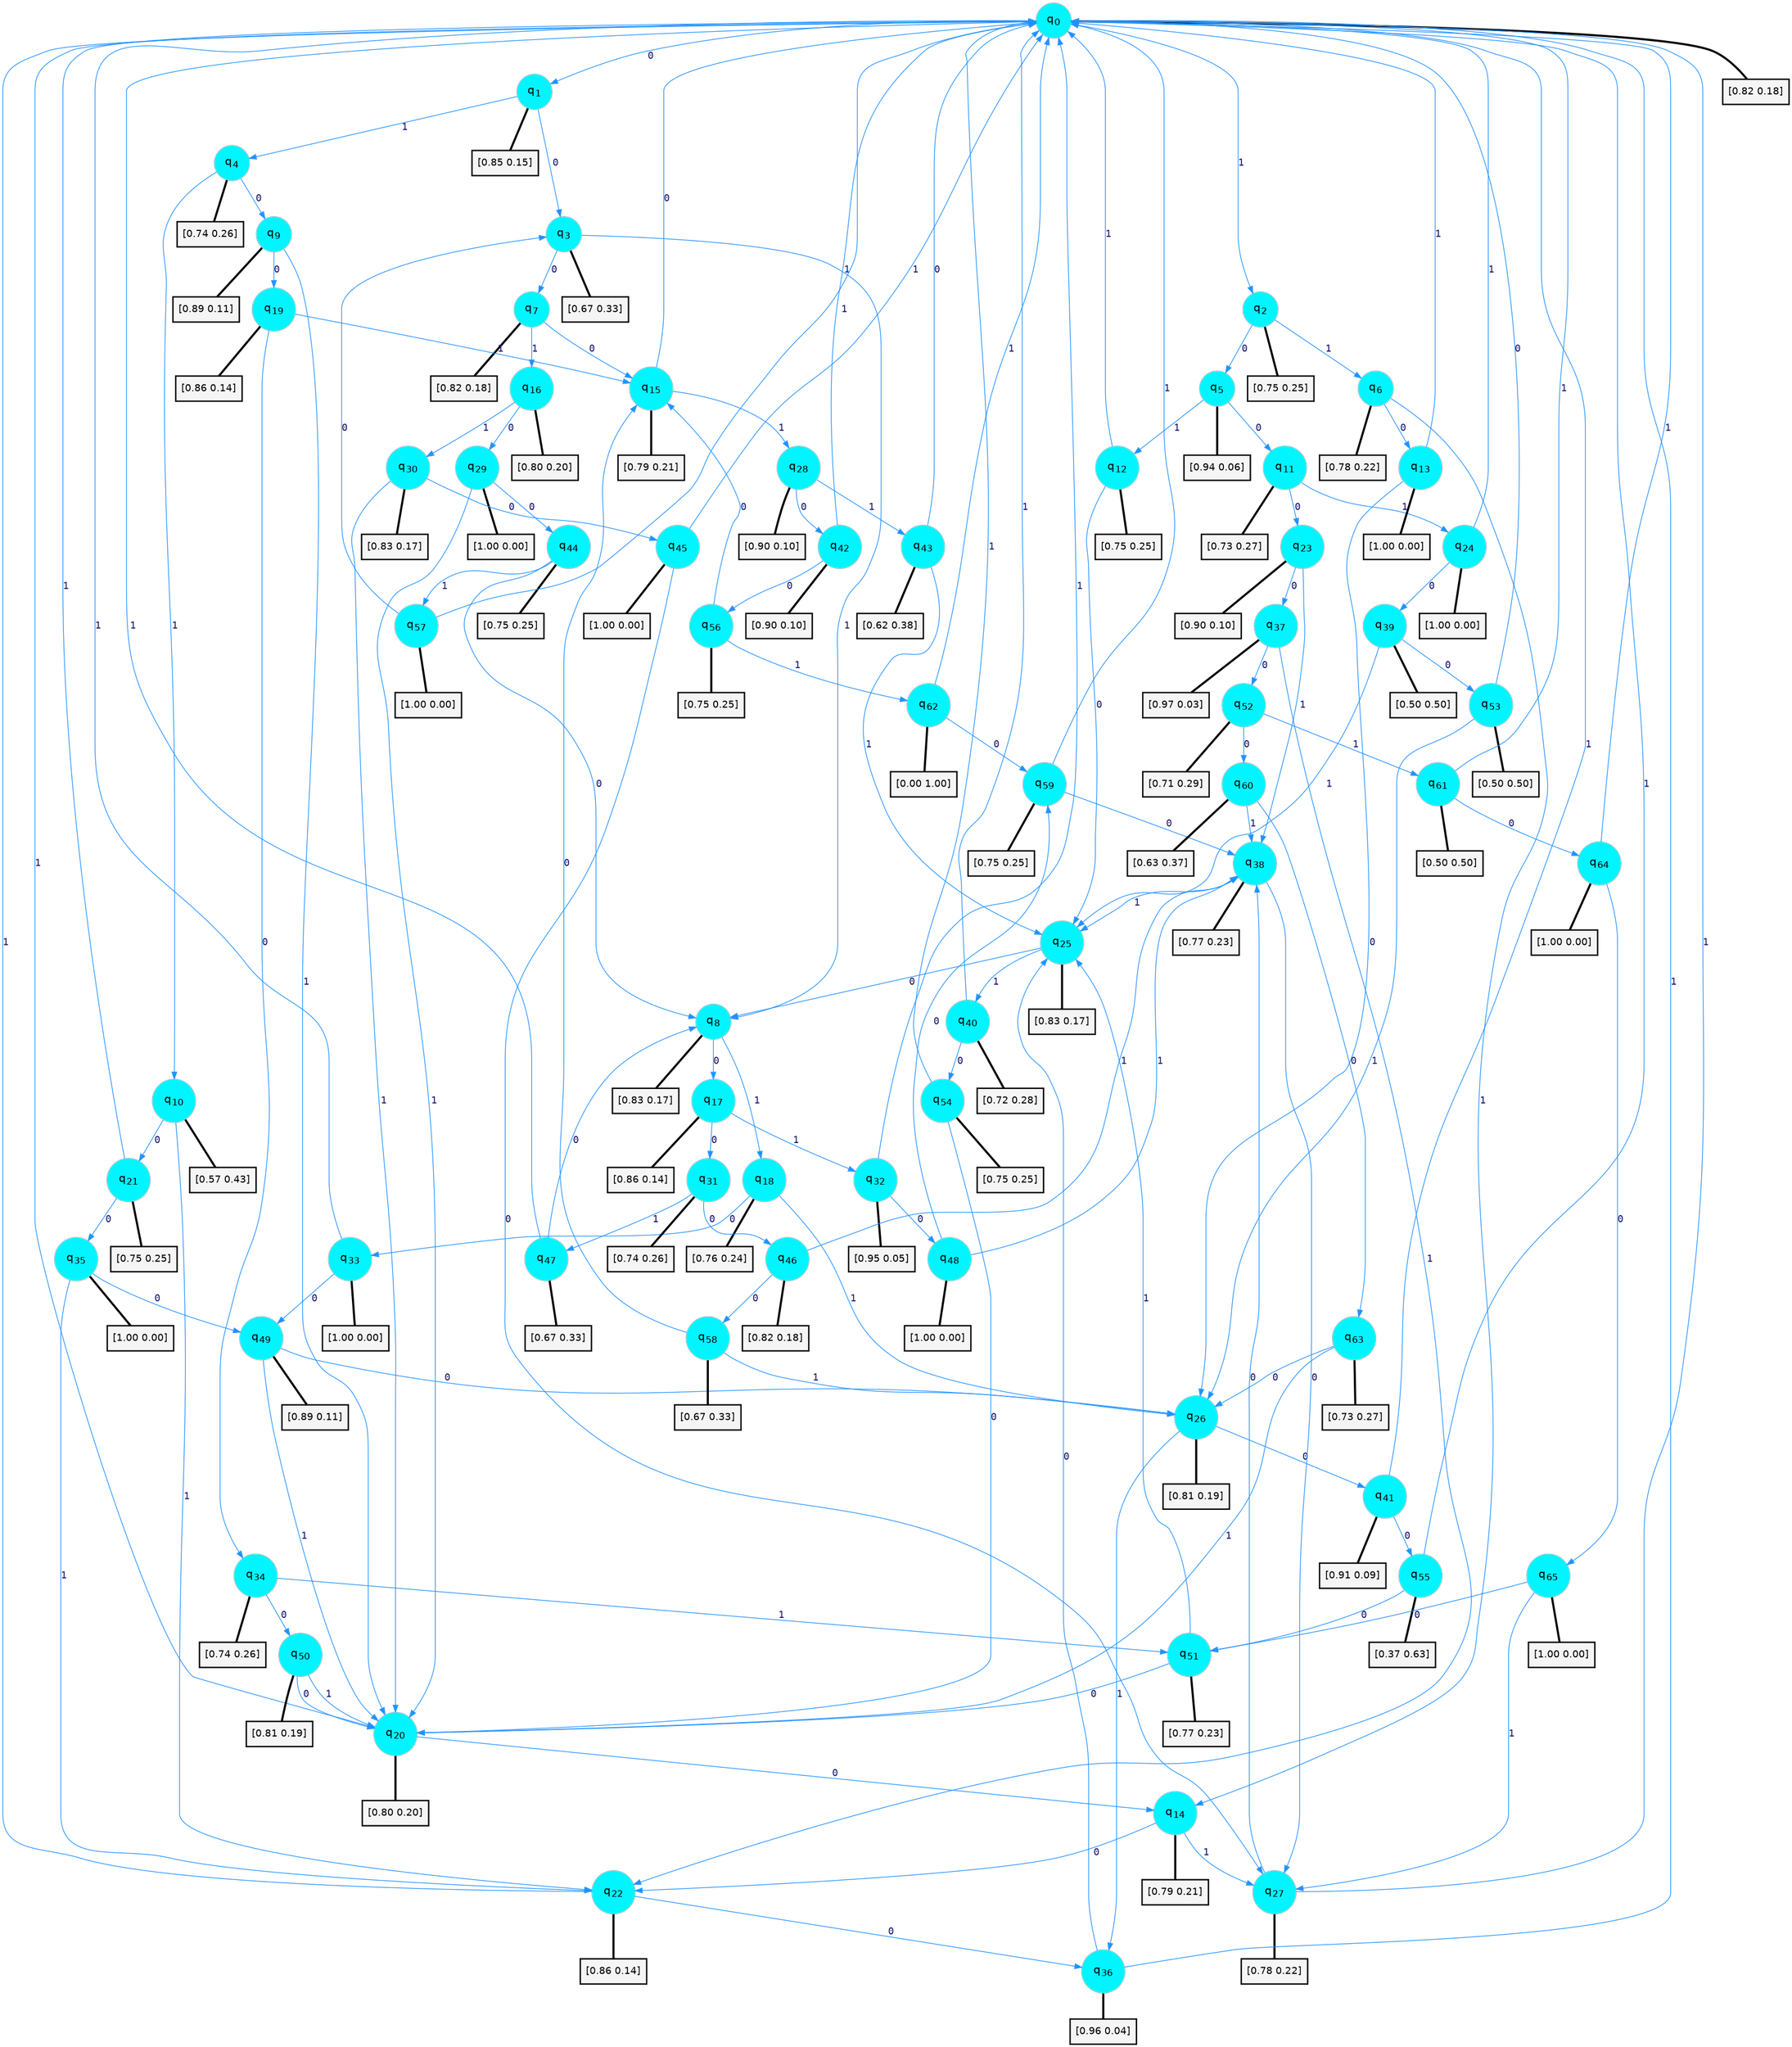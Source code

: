 digraph G {
graph [
bgcolor=transparent, dpi=300, rankdir=TD, size="40,25"];
node [
color=gray, fillcolor=turquoise1, fontcolor=black, fontname=Helvetica, fontsize=16, fontweight=bold, shape=circle, style=filled];
edge [
arrowsize=1, color=dodgerblue1, fontcolor=midnightblue, fontname=courier, fontweight=bold, penwidth=1, style=solid, weight=20];
0[label=<q<SUB>0</SUB>>];
1[label=<q<SUB>1</SUB>>];
2[label=<q<SUB>2</SUB>>];
3[label=<q<SUB>3</SUB>>];
4[label=<q<SUB>4</SUB>>];
5[label=<q<SUB>5</SUB>>];
6[label=<q<SUB>6</SUB>>];
7[label=<q<SUB>7</SUB>>];
8[label=<q<SUB>8</SUB>>];
9[label=<q<SUB>9</SUB>>];
10[label=<q<SUB>10</SUB>>];
11[label=<q<SUB>11</SUB>>];
12[label=<q<SUB>12</SUB>>];
13[label=<q<SUB>13</SUB>>];
14[label=<q<SUB>14</SUB>>];
15[label=<q<SUB>15</SUB>>];
16[label=<q<SUB>16</SUB>>];
17[label=<q<SUB>17</SUB>>];
18[label=<q<SUB>18</SUB>>];
19[label=<q<SUB>19</SUB>>];
20[label=<q<SUB>20</SUB>>];
21[label=<q<SUB>21</SUB>>];
22[label=<q<SUB>22</SUB>>];
23[label=<q<SUB>23</SUB>>];
24[label=<q<SUB>24</SUB>>];
25[label=<q<SUB>25</SUB>>];
26[label=<q<SUB>26</SUB>>];
27[label=<q<SUB>27</SUB>>];
28[label=<q<SUB>28</SUB>>];
29[label=<q<SUB>29</SUB>>];
30[label=<q<SUB>30</SUB>>];
31[label=<q<SUB>31</SUB>>];
32[label=<q<SUB>32</SUB>>];
33[label=<q<SUB>33</SUB>>];
34[label=<q<SUB>34</SUB>>];
35[label=<q<SUB>35</SUB>>];
36[label=<q<SUB>36</SUB>>];
37[label=<q<SUB>37</SUB>>];
38[label=<q<SUB>38</SUB>>];
39[label=<q<SUB>39</SUB>>];
40[label=<q<SUB>40</SUB>>];
41[label=<q<SUB>41</SUB>>];
42[label=<q<SUB>42</SUB>>];
43[label=<q<SUB>43</SUB>>];
44[label=<q<SUB>44</SUB>>];
45[label=<q<SUB>45</SUB>>];
46[label=<q<SUB>46</SUB>>];
47[label=<q<SUB>47</SUB>>];
48[label=<q<SUB>48</SUB>>];
49[label=<q<SUB>49</SUB>>];
50[label=<q<SUB>50</SUB>>];
51[label=<q<SUB>51</SUB>>];
52[label=<q<SUB>52</SUB>>];
53[label=<q<SUB>53</SUB>>];
54[label=<q<SUB>54</SUB>>];
55[label=<q<SUB>55</SUB>>];
56[label=<q<SUB>56</SUB>>];
57[label=<q<SUB>57</SUB>>];
58[label=<q<SUB>58</SUB>>];
59[label=<q<SUB>59</SUB>>];
60[label=<q<SUB>60</SUB>>];
61[label=<q<SUB>61</SUB>>];
62[label=<q<SUB>62</SUB>>];
63[label=<q<SUB>63</SUB>>];
64[label=<q<SUB>64</SUB>>];
65[label=<q<SUB>65</SUB>>];
66[label="[0.82 0.18]", shape=box,fontcolor=black, fontname=Helvetica, fontsize=14, penwidth=2, fillcolor=whitesmoke,color=black];
67[label="[0.85 0.15]", shape=box,fontcolor=black, fontname=Helvetica, fontsize=14, penwidth=2, fillcolor=whitesmoke,color=black];
68[label="[0.75 0.25]", shape=box,fontcolor=black, fontname=Helvetica, fontsize=14, penwidth=2, fillcolor=whitesmoke,color=black];
69[label="[0.67 0.33]", shape=box,fontcolor=black, fontname=Helvetica, fontsize=14, penwidth=2, fillcolor=whitesmoke,color=black];
70[label="[0.74 0.26]", shape=box,fontcolor=black, fontname=Helvetica, fontsize=14, penwidth=2, fillcolor=whitesmoke,color=black];
71[label="[0.94 0.06]", shape=box,fontcolor=black, fontname=Helvetica, fontsize=14, penwidth=2, fillcolor=whitesmoke,color=black];
72[label="[0.78 0.22]", shape=box,fontcolor=black, fontname=Helvetica, fontsize=14, penwidth=2, fillcolor=whitesmoke,color=black];
73[label="[0.82 0.18]", shape=box,fontcolor=black, fontname=Helvetica, fontsize=14, penwidth=2, fillcolor=whitesmoke,color=black];
74[label="[0.83 0.17]", shape=box,fontcolor=black, fontname=Helvetica, fontsize=14, penwidth=2, fillcolor=whitesmoke,color=black];
75[label="[0.89 0.11]", shape=box,fontcolor=black, fontname=Helvetica, fontsize=14, penwidth=2, fillcolor=whitesmoke,color=black];
76[label="[0.57 0.43]", shape=box,fontcolor=black, fontname=Helvetica, fontsize=14, penwidth=2, fillcolor=whitesmoke,color=black];
77[label="[0.73 0.27]", shape=box,fontcolor=black, fontname=Helvetica, fontsize=14, penwidth=2, fillcolor=whitesmoke,color=black];
78[label="[0.75 0.25]", shape=box,fontcolor=black, fontname=Helvetica, fontsize=14, penwidth=2, fillcolor=whitesmoke,color=black];
79[label="[1.00 0.00]", shape=box,fontcolor=black, fontname=Helvetica, fontsize=14, penwidth=2, fillcolor=whitesmoke,color=black];
80[label="[0.79 0.21]", shape=box,fontcolor=black, fontname=Helvetica, fontsize=14, penwidth=2, fillcolor=whitesmoke,color=black];
81[label="[0.79 0.21]", shape=box,fontcolor=black, fontname=Helvetica, fontsize=14, penwidth=2, fillcolor=whitesmoke,color=black];
82[label="[0.80 0.20]", shape=box,fontcolor=black, fontname=Helvetica, fontsize=14, penwidth=2, fillcolor=whitesmoke,color=black];
83[label="[0.86 0.14]", shape=box,fontcolor=black, fontname=Helvetica, fontsize=14, penwidth=2, fillcolor=whitesmoke,color=black];
84[label="[0.76 0.24]", shape=box,fontcolor=black, fontname=Helvetica, fontsize=14, penwidth=2, fillcolor=whitesmoke,color=black];
85[label="[0.86 0.14]", shape=box,fontcolor=black, fontname=Helvetica, fontsize=14, penwidth=2, fillcolor=whitesmoke,color=black];
86[label="[0.80 0.20]", shape=box,fontcolor=black, fontname=Helvetica, fontsize=14, penwidth=2, fillcolor=whitesmoke,color=black];
87[label="[0.75 0.25]", shape=box,fontcolor=black, fontname=Helvetica, fontsize=14, penwidth=2, fillcolor=whitesmoke,color=black];
88[label="[0.86 0.14]", shape=box,fontcolor=black, fontname=Helvetica, fontsize=14, penwidth=2, fillcolor=whitesmoke,color=black];
89[label="[0.90 0.10]", shape=box,fontcolor=black, fontname=Helvetica, fontsize=14, penwidth=2, fillcolor=whitesmoke,color=black];
90[label="[1.00 0.00]", shape=box,fontcolor=black, fontname=Helvetica, fontsize=14, penwidth=2, fillcolor=whitesmoke,color=black];
91[label="[0.83 0.17]", shape=box,fontcolor=black, fontname=Helvetica, fontsize=14, penwidth=2, fillcolor=whitesmoke,color=black];
92[label="[0.81 0.19]", shape=box,fontcolor=black, fontname=Helvetica, fontsize=14, penwidth=2, fillcolor=whitesmoke,color=black];
93[label="[0.78 0.22]", shape=box,fontcolor=black, fontname=Helvetica, fontsize=14, penwidth=2, fillcolor=whitesmoke,color=black];
94[label="[0.90 0.10]", shape=box,fontcolor=black, fontname=Helvetica, fontsize=14, penwidth=2, fillcolor=whitesmoke,color=black];
95[label="[1.00 0.00]", shape=box,fontcolor=black, fontname=Helvetica, fontsize=14, penwidth=2, fillcolor=whitesmoke,color=black];
96[label="[0.83 0.17]", shape=box,fontcolor=black, fontname=Helvetica, fontsize=14, penwidth=2, fillcolor=whitesmoke,color=black];
97[label="[0.74 0.26]", shape=box,fontcolor=black, fontname=Helvetica, fontsize=14, penwidth=2, fillcolor=whitesmoke,color=black];
98[label="[0.95 0.05]", shape=box,fontcolor=black, fontname=Helvetica, fontsize=14, penwidth=2, fillcolor=whitesmoke,color=black];
99[label="[1.00 0.00]", shape=box,fontcolor=black, fontname=Helvetica, fontsize=14, penwidth=2, fillcolor=whitesmoke,color=black];
100[label="[0.74 0.26]", shape=box,fontcolor=black, fontname=Helvetica, fontsize=14, penwidth=2, fillcolor=whitesmoke,color=black];
101[label="[1.00 0.00]", shape=box,fontcolor=black, fontname=Helvetica, fontsize=14, penwidth=2, fillcolor=whitesmoke,color=black];
102[label="[0.96 0.04]", shape=box,fontcolor=black, fontname=Helvetica, fontsize=14, penwidth=2, fillcolor=whitesmoke,color=black];
103[label="[0.97 0.03]", shape=box,fontcolor=black, fontname=Helvetica, fontsize=14, penwidth=2, fillcolor=whitesmoke,color=black];
104[label="[0.77 0.23]", shape=box,fontcolor=black, fontname=Helvetica, fontsize=14, penwidth=2, fillcolor=whitesmoke,color=black];
105[label="[0.50 0.50]", shape=box,fontcolor=black, fontname=Helvetica, fontsize=14, penwidth=2, fillcolor=whitesmoke,color=black];
106[label="[0.72 0.28]", shape=box,fontcolor=black, fontname=Helvetica, fontsize=14, penwidth=2, fillcolor=whitesmoke,color=black];
107[label="[0.91 0.09]", shape=box,fontcolor=black, fontname=Helvetica, fontsize=14, penwidth=2, fillcolor=whitesmoke,color=black];
108[label="[0.90 0.10]", shape=box,fontcolor=black, fontname=Helvetica, fontsize=14, penwidth=2, fillcolor=whitesmoke,color=black];
109[label="[0.62 0.38]", shape=box,fontcolor=black, fontname=Helvetica, fontsize=14, penwidth=2, fillcolor=whitesmoke,color=black];
110[label="[0.75 0.25]", shape=box,fontcolor=black, fontname=Helvetica, fontsize=14, penwidth=2, fillcolor=whitesmoke,color=black];
111[label="[1.00 0.00]", shape=box,fontcolor=black, fontname=Helvetica, fontsize=14, penwidth=2, fillcolor=whitesmoke,color=black];
112[label="[0.82 0.18]", shape=box,fontcolor=black, fontname=Helvetica, fontsize=14, penwidth=2, fillcolor=whitesmoke,color=black];
113[label="[0.67 0.33]", shape=box,fontcolor=black, fontname=Helvetica, fontsize=14, penwidth=2, fillcolor=whitesmoke,color=black];
114[label="[1.00 0.00]", shape=box,fontcolor=black, fontname=Helvetica, fontsize=14, penwidth=2, fillcolor=whitesmoke,color=black];
115[label="[0.89 0.11]", shape=box,fontcolor=black, fontname=Helvetica, fontsize=14, penwidth=2, fillcolor=whitesmoke,color=black];
116[label="[0.81 0.19]", shape=box,fontcolor=black, fontname=Helvetica, fontsize=14, penwidth=2, fillcolor=whitesmoke,color=black];
117[label="[0.77 0.23]", shape=box,fontcolor=black, fontname=Helvetica, fontsize=14, penwidth=2, fillcolor=whitesmoke,color=black];
118[label="[0.71 0.29]", shape=box,fontcolor=black, fontname=Helvetica, fontsize=14, penwidth=2, fillcolor=whitesmoke,color=black];
119[label="[0.50 0.50]", shape=box,fontcolor=black, fontname=Helvetica, fontsize=14, penwidth=2, fillcolor=whitesmoke,color=black];
120[label="[0.75 0.25]", shape=box,fontcolor=black, fontname=Helvetica, fontsize=14, penwidth=2, fillcolor=whitesmoke,color=black];
121[label="[0.37 0.63]", shape=box,fontcolor=black, fontname=Helvetica, fontsize=14, penwidth=2, fillcolor=whitesmoke,color=black];
122[label="[0.75 0.25]", shape=box,fontcolor=black, fontname=Helvetica, fontsize=14, penwidth=2, fillcolor=whitesmoke,color=black];
123[label="[1.00 0.00]", shape=box,fontcolor=black, fontname=Helvetica, fontsize=14, penwidth=2, fillcolor=whitesmoke,color=black];
124[label="[0.67 0.33]", shape=box,fontcolor=black, fontname=Helvetica, fontsize=14, penwidth=2, fillcolor=whitesmoke,color=black];
125[label="[0.75 0.25]", shape=box,fontcolor=black, fontname=Helvetica, fontsize=14, penwidth=2, fillcolor=whitesmoke,color=black];
126[label="[0.63 0.37]", shape=box,fontcolor=black, fontname=Helvetica, fontsize=14, penwidth=2, fillcolor=whitesmoke,color=black];
127[label="[0.50 0.50]", shape=box,fontcolor=black, fontname=Helvetica, fontsize=14, penwidth=2, fillcolor=whitesmoke,color=black];
128[label="[0.00 1.00]", shape=box,fontcolor=black, fontname=Helvetica, fontsize=14, penwidth=2, fillcolor=whitesmoke,color=black];
129[label="[0.73 0.27]", shape=box,fontcolor=black, fontname=Helvetica, fontsize=14, penwidth=2, fillcolor=whitesmoke,color=black];
130[label="[1.00 0.00]", shape=box,fontcolor=black, fontname=Helvetica, fontsize=14, penwidth=2, fillcolor=whitesmoke,color=black];
131[label="[1.00 0.00]", shape=box,fontcolor=black, fontname=Helvetica, fontsize=14, penwidth=2, fillcolor=whitesmoke,color=black];
0->1 [label=0];
0->2 [label=1];
0->66 [arrowhead=none, penwidth=3,color=black];
1->3 [label=0];
1->4 [label=1];
1->67 [arrowhead=none, penwidth=3,color=black];
2->5 [label=0];
2->6 [label=1];
2->68 [arrowhead=none, penwidth=3,color=black];
3->7 [label=0];
3->8 [label=1];
3->69 [arrowhead=none, penwidth=3,color=black];
4->9 [label=0];
4->10 [label=1];
4->70 [arrowhead=none, penwidth=3,color=black];
5->11 [label=0];
5->12 [label=1];
5->71 [arrowhead=none, penwidth=3,color=black];
6->13 [label=0];
6->14 [label=1];
6->72 [arrowhead=none, penwidth=3,color=black];
7->15 [label=0];
7->16 [label=1];
7->73 [arrowhead=none, penwidth=3,color=black];
8->17 [label=0];
8->18 [label=1];
8->74 [arrowhead=none, penwidth=3,color=black];
9->19 [label=0];
9->20 [label=1];
9->75 [arrowhead=none, penwidth=3,color=black];
10->21 [label=0];
10->22 [label=1];
10->76 [arrowhead=none, penwidth=3,color=black];
11->23 [label=0];
11->24 [label=1];
11->77 [arrowhead=none, penwidth=3,color=black];
12->25 [label=0];
12->0 [label=1];
12->78 [arrowhead=none, penwidth=3,color=black];
13->26 [label=0];
13->0 [label=1];
13->79 [arrowhead=none, penwidth=3,color=black];
14->22 [label=0];
14->27 [label=1];
14->80 [arrowhead=none, penwidth=3,color=black];
15->0 [label=0];
15->28 [label=1];
15->81 [arrowhead=none, penwidth=3,color=black];
16->29 [label=0];
16->30 [label=1];
16->82 [arrowhead=none, penwidth=3,color=black];
17->31 [label=0];
17->32 [label=1];
17->83 [arrowhead=none, penwidth=3,color=black];
18->33 [label=0];
18->26 [label=1];
18->84 [arrowhead=none, penwidth=3,color=black];
19->34 [label=0];
19->15 [label=1];
19->85 [arrowhead=none, penwidth=3,color=black];
20->14 [label=0];
20->0 [label=1];
20->86 [arrowhead=none, penwidth=3,color=black];
21->35 [label=0];
21->0 [label=1];
21->87 [arrowhead=none, penwidth=3,color=black];
22->36 [label=0];
22->0 [label=1];
22->88 [arrowhead=none, penwidth=3,color=black];
23->37 [label=0];
23->38 [label=1];
23->89 [arrowhead=none, penwidth=3,color=black];
24->39 [label=0];
24->0 [label=1];
24->90 [arrowhead=none, penwidth=3,color=black];
25->8 [label=0];
25->40 [label=1];
25->91 [arrowhead=none, penwidth=3,color=black];
26->41 [label=0];
26->36 [label=1];
26->92 [arrowhead=none, penwidth=3,color=black];
27->38 [label=0];
27->0 [label=1];
27->93 [arrowhead=none, penwidth=3,color=black];
28->42 [label=0];
28->43 [label=1];
28->94 [arrowhead=none, penwidth=3,color=black];
29->44 [label=0];
29->20 [label=1];
29->95 [arrowhead=none, penwidth=3,color=black];
30->45 [label=0];
30->20 [label=1];
30->96 [arrowhead=none, penwidth=3,color=black];
31->46 [label=0];
31->47 [label=1];
31->97 [arrowhead=none, penwidth=3,color=black];
32->48 [label=0];
32->0 [label=1];
32->98 [arrowhead=none, penwidth=3,color=black];
33->49 [label=0];
33->0 [label=1];
33->99 [arrowhead=none, penwidth=3,color=black];
34->50 [label=0];
34->51 [label=1];
34->100 [arrowhead=none, penwidth=3,color=black];
35->49 [label=0];
35->22 [label=1];
35->101 [arrowhead=none, penwidth=3,color=black];
36->25 [label=0];
36->0 [label=1];
36->102 [arrowhead=none, penwidth=3,color=black];
37->52 [label=0];
37->22 [label=1];
37->103 [arrowhead=none, penwidth=3,color=black];
38->27 [label=0];
38->25 [label=1];
38->104 [arrowhead=none, penwidth=3,color=black];
39->53 [label=0];
39->25 [label=1];
39->105 [arrowhead=none, penwidth=3,color=black];
40->54 [label=0];
40->0 [label=1];
40->106 [arrowhead=none, penwidth=3,color=black];
41->55 [label=0];
41->0 [label=1];
41->107 [arrowhead=none, penwidth=3,color=black];
42->56 [label=0];
42->0 [label=1];
42->108 [arrowhead=none, penwidth=3,color=black];
43->0 [label=0];
43->25 [label=1];
43->109 [arrowhead=none, penwidth=3,color=black];
44->8 [label=0];
44->57 [label=1];
44->110 [arrowhead=none, penwidth=3,color=black];
45->27 [label=0];
45->0 [label=1];
45->111 [arrowhead=none, penwidth=3,color=black];
46->58 [label=0];
46->38 [label=1];
46->112 [arrowhead=none, penwidth=3,color=black];
47->8 [label=0];
47->0 [label=1];
47->113 [arrowhead=none, penwidth=3,color=black];
48->59 [label=0];
48->38 [label=1];
48->114 [arrowhead=none, penwidth=3,color=black];
49->26 [label=0];
49->20 [label=1];
49->115 [arrowhead=none, penwidth=3,color=black];
50->20 [label=0];
50->20 [label=1];
50->116 [arrowhead=none, penwidth=3,color=black];
51->20 [label=0];
51->25 [label=1];
51->117 [arrowhead=none, penwidth=3,color=black];
52->60 [label=0];
52->61 [label=1];
52->118 [arrowhead=none, penwidth=3,color=black];
53->0 [label=0];
53->26 [label=1];
53->119 [arrowhead=none, penwidth=3,color=black];
54->20 [label=0];
54->0 [label=1];
54->120 [arrowhead=none, penwidth=3,color=black];
55->51 [label=0];
55->0 [label=1];
55->121 [arrowhead=none, penwidth=3,color=black];
56->15 [label=0];
56->62 [label=1];
56->122 [arrowhead=none, penwidth=3,color=black];
57->3 [label=0];
57->0 [label=1];
57->123 [arrowhead=none, penwidth=3,color=black];
58->15 [label=0];
58->26 [label=1];
58->124 [arrowhead=none, penwidth=3,color=black];
59->38 [label=0];
59->0 [label=1];
59->125 [arrowhead=none, penwidth=3,color=black];
60->63 [label=0];
60->38 [label=1];
60->126 [arrowhead=none, penwidth=3,color=black];
61->64 [label=0];
61->0 [label=1];
61->127 [arrowhead=none, penwidth=3,color=black];
62->59 [label=0];
62->0 [label=1];
62->128 [arrowhead=none, penwidth=3,color=black];
63->26 [label=0];
63->20 [label=1];
63->129 [arrowhead=none, penwidth=3,color=black];
64->65 [label=0];
64->0 [label=1];
64->130 [arrowhead=none, penwidth=3,color=black];
65->51 [label=0];
65->27 [label=1];
65->131 [arrowhead=none, penwidth=3,color=black];
}
